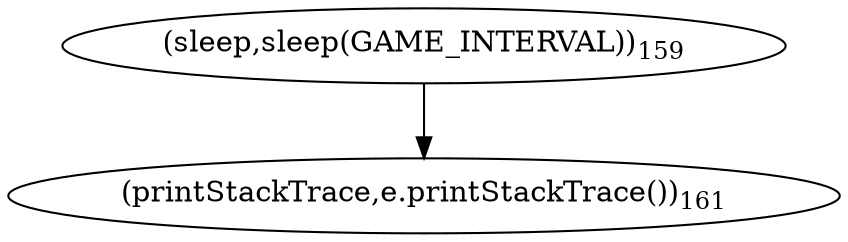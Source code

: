 digraph "run" {  
"993" [label = <(sleep,sleep(GAME_INTERVAL))<SUB>159</SUB>> ]
"998" [label = <(printStackTrace,e.printStackTrace())<SUB>161</SUB>> ]
  "993" -> "998" 
}
